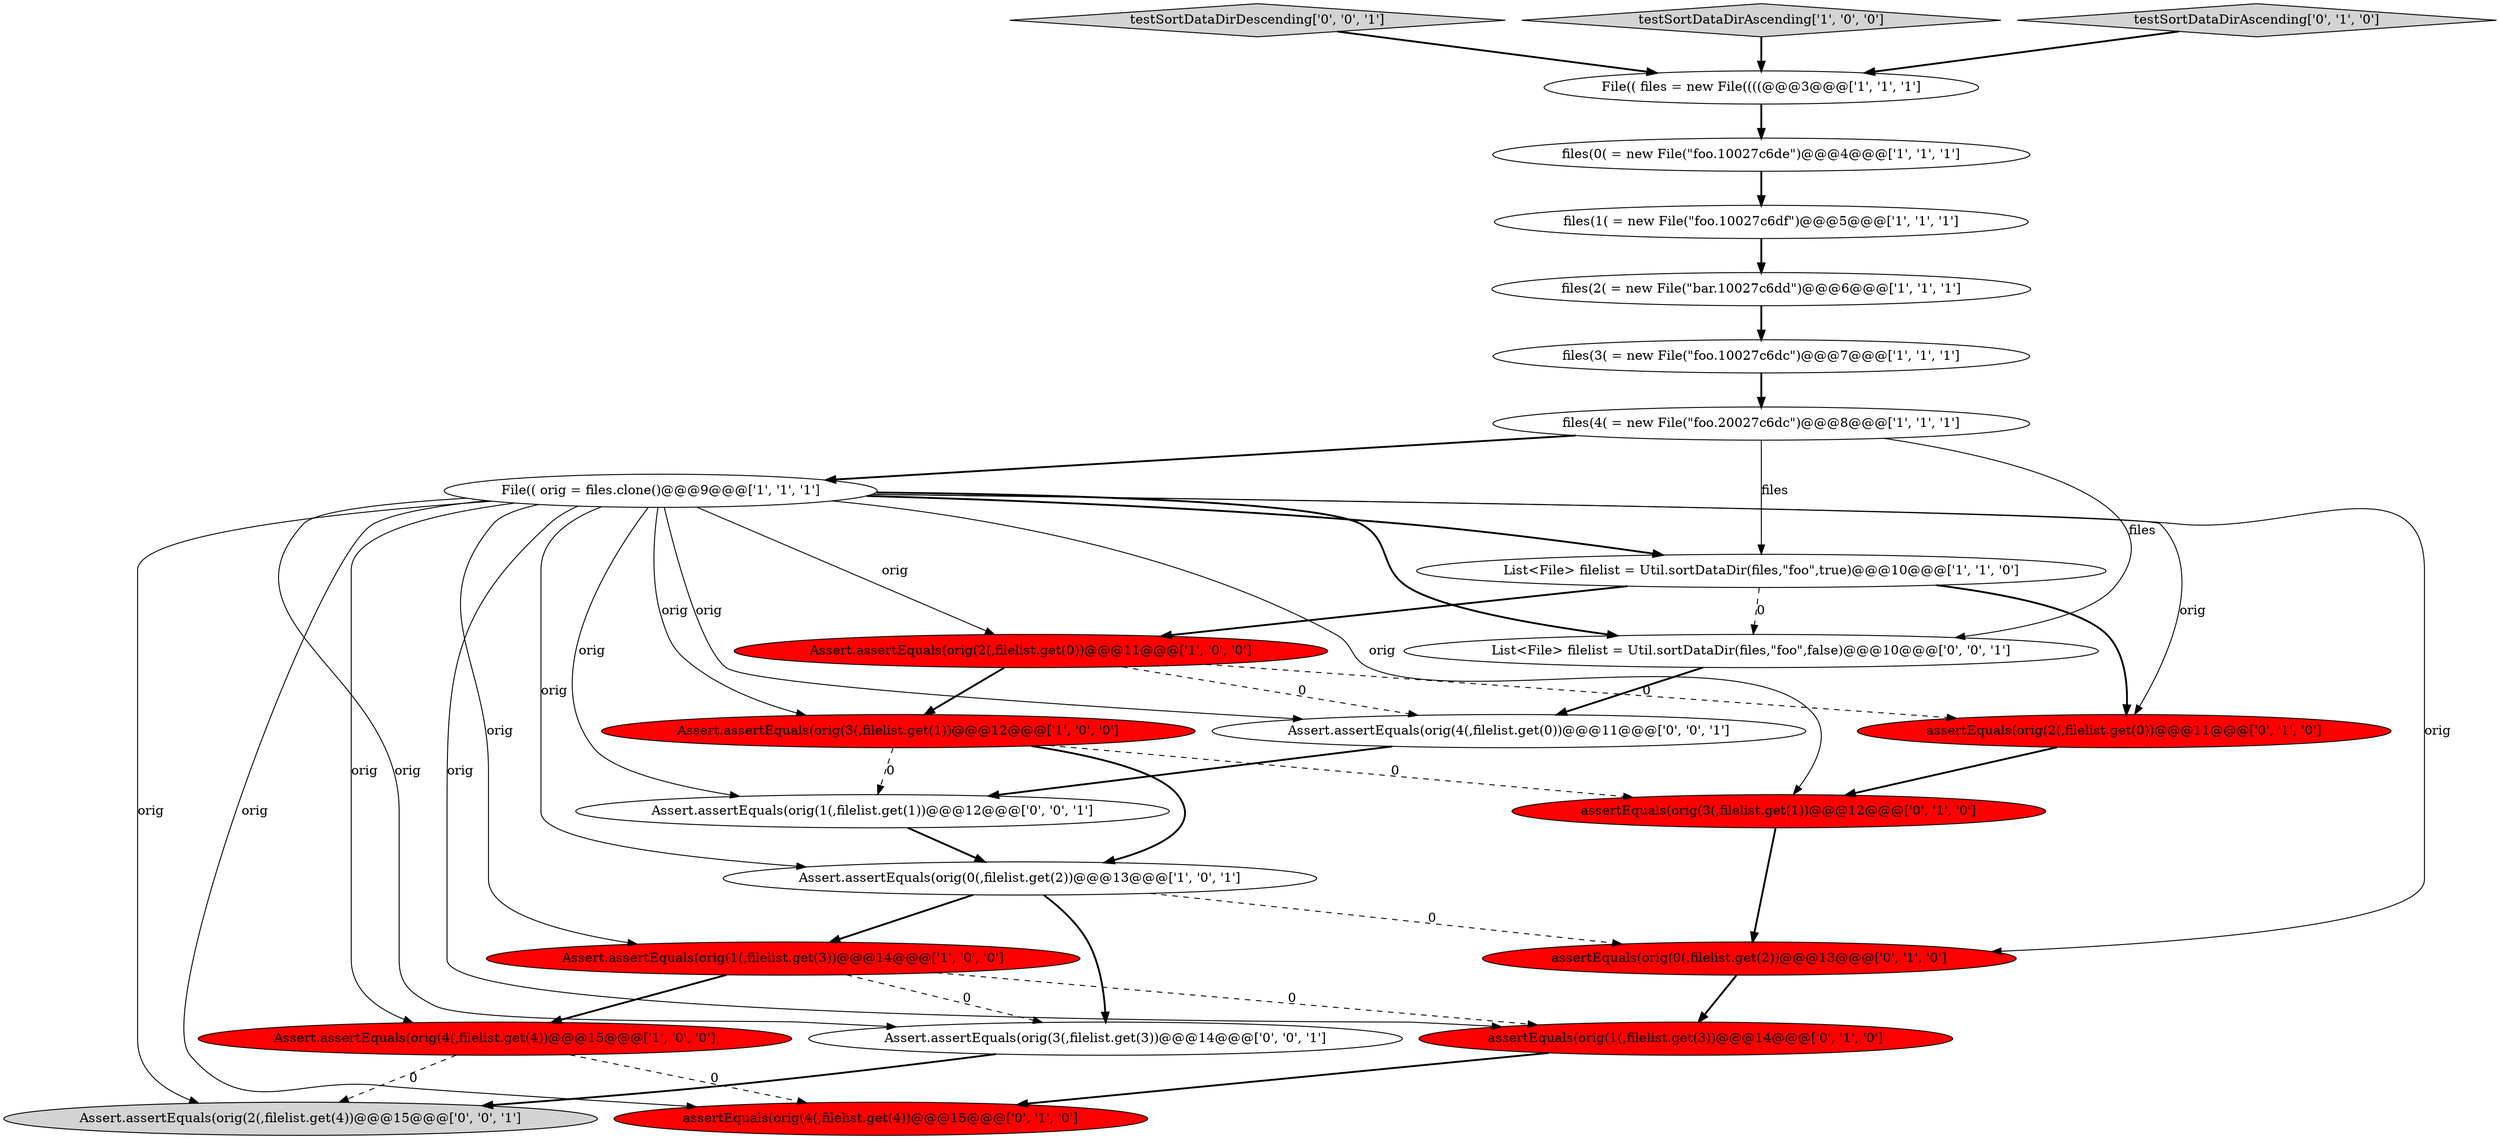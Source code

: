 digraph {
4 [style = filled, label = "Assert.assertEquals(orig(1(,filelist.get(3))@@@14@@@['1', '0', '0']", fillcolor = red, shape = ellipse image = "AAA1AAABBB1BBB"];
24 [style = filled, label = "Assert.assertEquals(orig(2(,filelist.get(4))@@@15@@@['0', '0', '1']", fillcolor = lightgray, shape = ellipse image = "AAA0AAABBB3BBB"];
21 [style = filled, label = "Assert.assertEquals(orig(4(,filelist.get(0))@@@11@@@['0', '0', '1']", fillcolor = white, shape = ellipse image = "AAA0AAABBB3BBB"];
14 [style = filled, label = "assertEquals(orig(4(,filelist.get(4))@@@15@@@['0', '1', '0']", fillcolor = red, shape = ellipse image = "AAA1AAABBB2BBB"];
20 [style = filled, label = "testSortDataDirDescending['0', '0', '1']", fillcolor = lightgray, shape = diamond image = "AAA0AAABBB3BBB"];
16 [style = filled, label = "assertEquals(orig(2(,filelist.get(0))@@@11@@@['0', '1', '0']", fillcolor = red, shape = ellipse image = "AAA1AAABBB2BBB"];
1 [style = filled, label = "List<File> filelist = Util.sortDataDir(files,\"foo\",true)@@@10@@@['1', '1', '0']", fillcolor = white, shape = ellipse image = "AAA0AAABBB1BBB"];
10 [style = filled, label = "File(( files = new File((((@@@3@@@['1', '1', '1']", fillcolor = white, shape = ellipse image = "AAA0AAABBB1BBB"];
12 [style = filled, label = "files(0( = new File(\"foo.10027c6de\")@@@4@@@['1', '1', '1']", fillcolor = white, shape = ellipse image = "AAA0AAABBB1BBB"];
0 [style = filled, label = "Assert.assertEquals(orig(0(,filelist.get(2))@@@13@@@['1', '0', '1']", fillcolor = white, shape = ellipse image = "AAA0AAABBB1BBB"];
23 [style = filled, label = "Assert.assertEquals(orig(1(,filelist.get(1))@@@12@@@['0', '0', '1']", fillcolor = white, shape = ellipse image = "AAA0AAABBB3BBB"];
2 [style = filled, label = "Assert.assertEquals(orig(3(,filelist.get(1))@@@12@@@['1', '0', '0']", fillcolor = red, shape = ellipse image = "AAA1AAABBB1BBB"];
15 [style = filled, label = "assertEquals(orig(0(,filelist.get(2))@@@13@@@['0', '1', '0']", fillcolor = red, shape = ellipse image = "AAA1AAABBB2BBB"];
22 [style = filled, label = "List<File> filelist = Util.sortDataDir(files,\"foo\",false)@@@10@@@['0', '0', '1']", fillcolor = white, shape = ellipse image = "AAA0AAABBB3BBB"];
3 [style = filled, label = "files(4( = new File(\"foo.20027c6dc\")@@@8@@@['1', '1', '1']", fillcolor = white, shape = ellipse image = "AAA0AAABBB1BBB"];
7 [style = filled, label = "testSortDataDirAscending['1', '0', '0']", fillcolor = lightgray, shape = diamond image = "AAA0AAABBB1BBB"];
9 [style = filled, label = "files(3( = new File(\"foo.10027c6dc\")@@@7@@@['1', '1', '1']", fillcolor = white, shape = ellipse image = "AAA0AAABBB1BBB"];
25 [style = filled, label = "Assert.assertEquals(orig(3(,filelist.get(3))@@@14@@@['0', '0', '1']", fillcolor = white, shape = ellipse image = "AAA0AAABBB3BBB"];
5 [style = filled, label = "files(2( = new File(\"bar.10027c6dd\")@@@6@@@['1', '1', '1']", fillcolor = white, shape = ellipse image = "AAA0AAABBB1BBB"];
18 [style = filled, label = "assertEquals(orig(1(,filelist.get(3))@@@14@@@['0', '1', '0']", fillcolor = red, shape = ellipse image = "AAA1AAABBB2BBB"];
8 [style = filled, label = "Assert.assertEquals(orig(4(,filelist.get(4))@@@15@@@['1', '0', '0']", fillcolor = red, shape = ellipse image = "AAA1AAABBB1BBB"];
17 [style = filled, label = "assertEquals(orig(3(,filelist.get(1))@@@12@@@['0', '1', '0']", fillcolor = red, shape = ellipse image = "AAA1AAABBB2BBB"];
11 [style = filled, label = "File(( orig = files.clone()@@@9@@@['1', '1', '1']", fillcolor = white, shape = ellipse image = "AAA0AAABBB1BBB"];
19 [style = filled, label = "testSortDataDirAscending['0', '1', '0']", fillcolor = lightgray, shape = diamond image = "AAA0AAABBB2BBB"];
13 [style = filled, label = "files(1( = new File(\"foo.10027c6df\")@@@5@@@['1', '1', '1']", fillcolor = white, shape = ellipse image = "AAA0AAABBB1BBB"];
6 [style = filled, label = "Assert.assertEquals(orig(2(,filelist.get(0))@@@11@@@['1', '0', '0']", fillcolor = red, shape = ellipse image = "AAA1AAABBB1BBB"];
2->23 [style = dashed, label="0"];
4->18 [style = dashed, label="0"];
6->21 [style = dashed, label="0"];
11->25 [style = solid, label="orig"];
11->14 [style = solid, label="orig"];
11->21 [style = solid, label="orig"];
5->9 [style = bold, label=""];
11->1 [style = bold, label=""];
7->10 [style = bold, label=""];
11->16 [style = solid, label="orig"];
11->2 [style = solid, label="orig"];
11->18 [style = solid, label="orig"];
3->11 [style = bold, label=""];
22->21 [style = bold, label=""];
11->15 [style = solid, label="orig"];
0->15 [style = dashed, label="0"];
19->10 [style = bold, label=""];
16->17 [style = bold, label=""];
3->1 [style = solid, label="files"];
8->14 [style = dashed, label="0"];
8->24 [style = dashed, label="0"];
2->17 [style = dashed, label="0"];
23->0 [style = bold, label=""];
15->18 [style = bold, label=""];
11->0 [style = solid, label="orig"];
1->22 [style = dashed, label="0"];
20->10 [style = bold, label=""];
6->2 [style = bold, label=""];
4->25 [style = dashed, label="0"];
11->6 [style = solid, label="orig"];
12->13 [style = bold, label=""];
25->24 [style = bold, label=""];
2->0 [style = bold, label=""];
1->6 [style = bold, label=""];
11->4 [style = solid, label="orig"];
11->17 [style = solid, label="orig"];
6->16 [style = dashed, label="0"];
0->4 [style = bold, label=""];
10->12 [style = bold, label=""];
1->16 [style = bold, label=""];
0->25 [style = bold, label=""];
17->15 [style = bold, label=""];
3->22 [style = solid, label="files"];
11->22 [style = bold, label=""];
13->5 [style = bold, label=""];
9->3 [style = bold, label=""];
4->8 [style = bold, label=""];
11->23 [style = solid, label="orig"];
18->14 [style = bold, label=""];
11->24 [style = solid, label="orig"];
21->23 [style = bold, label=""];
11->8 [style = solid, label="orig"];
}
